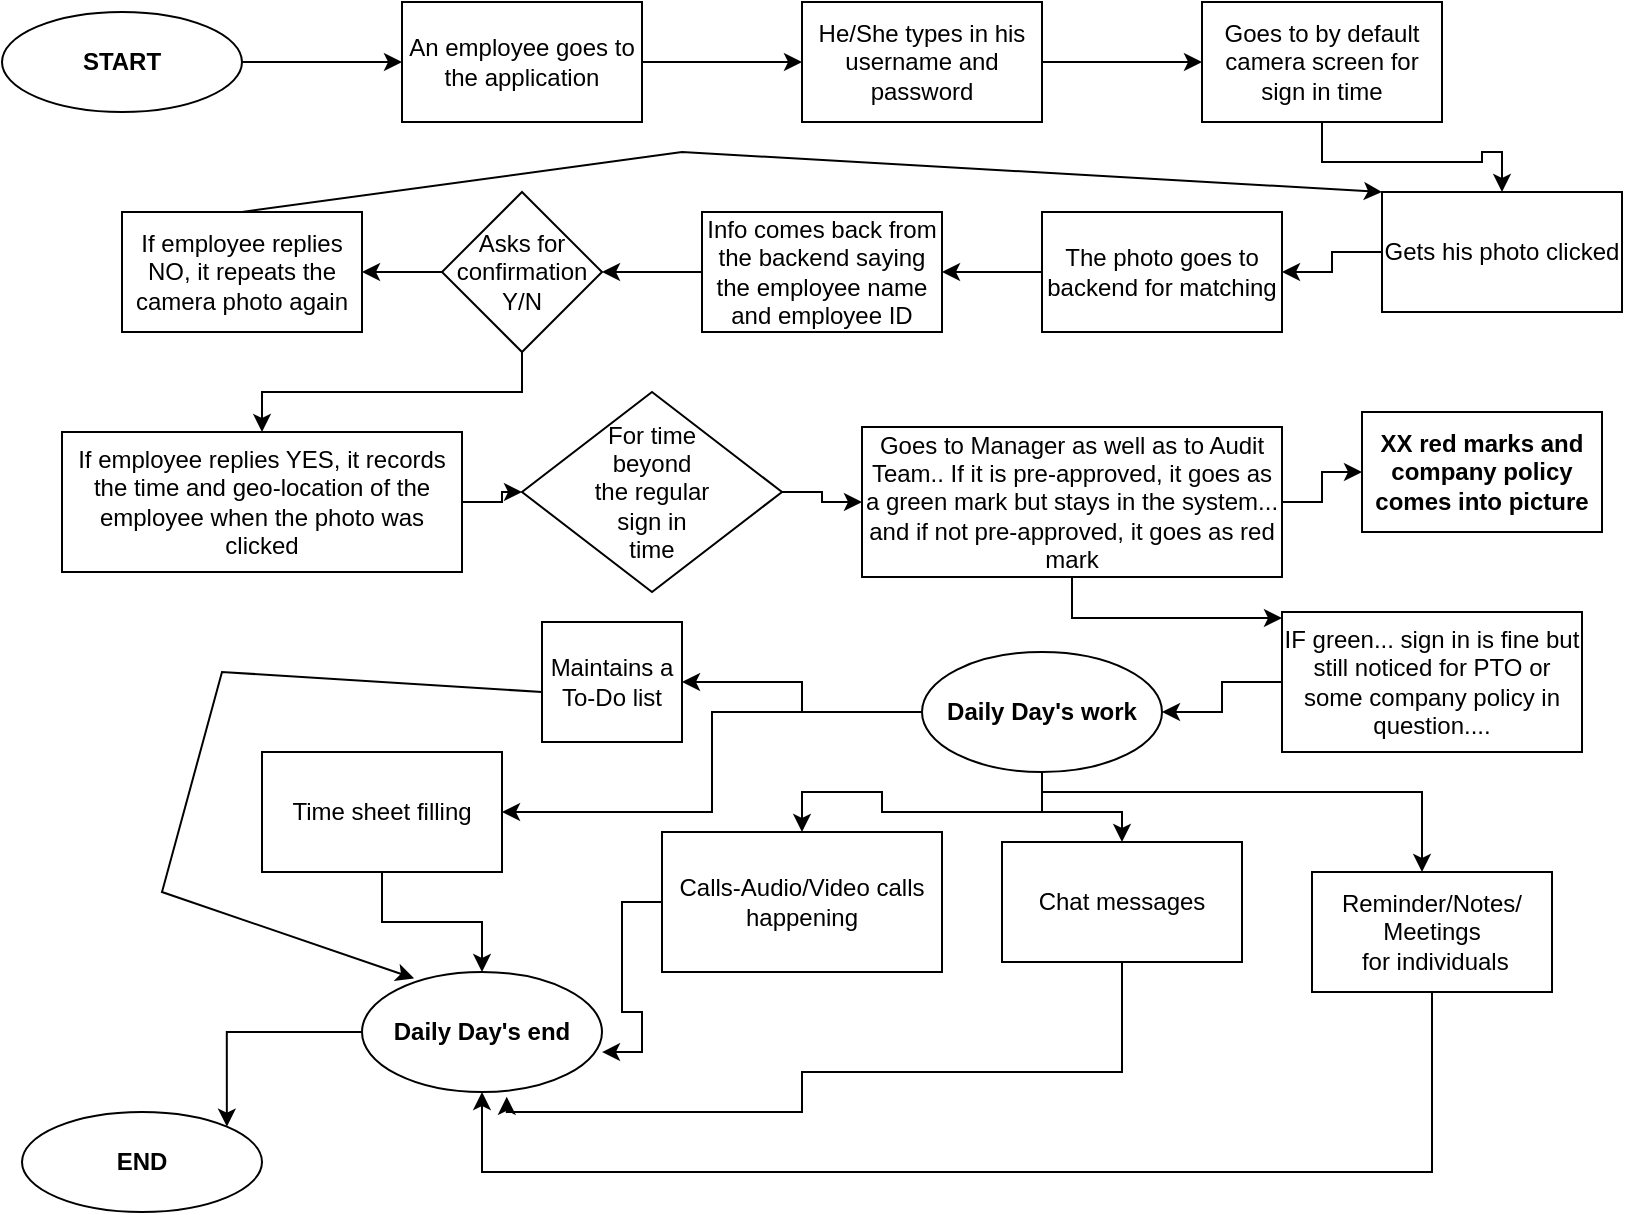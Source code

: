 <mxfile version="19.0.3" type="device"><diagram id="_dhhkv1GcvGZZQxLDLkZ" name="Page-1"><mxGraphModel dx="1038" dy="649" grid="1" gridSize="10" guides="1" tooltips="1" connect="1" arrows="1" fold="1" page="1" pageScale="1" pageWidth="850" pageHeight="1100" math="0" shadow="0"><root><mxCell id="0"/><mxCell id="1" parent="0"/><mxCell id="MOOGzVoulHpxCuNBI037-4" value="" style="edgeStyle=orthogonalEdgeStyle;rounded=0;orthogonalLoop=1;jettySize=auto;html=1;" edge="1" parent="1" source="MOOGzVoulHpxCuNBI037-1" target="MOOGzVoulHpxCuNBI037-3"><mxGeometry relative="1" as="geometry"/></mxCell><mxCell id="MOOGzVoulHpxCuNBI037-1" value="&lt;b&gt;START&lt;/b&gt;" style="ellipse;whiteSpace=wrap;html=1;" vertex="1" parent="1"><mxGeometry x="20" y="20" width="120" height="50" as="geometry"/></mxCell><mxCell id="MOOGzVoulHpxCuNBI037-2" value="&lt;b&gt;END&lt;/b&gt;" style="ellipse;whiteSpace=wrap;html=1;" vertex="1" parent="1"><mxGeometry x="30" y="570" width="120" height="50" as="geometry"/></mxCell><mxCell id="MOOGzVoulHpxCuNBI037-6" value="" style="edgeStyle=orthogonalEdgeStyle;rounded=0;orthogonalLoop=1;jettySize=auto;html=1;" edge="1" parent="1" source="MOOGzVoulHpxCuNBI037-3" target="MOOGzVoulHpxCuNBI037-5"><mxGeometry relative="1" as="geometry"/></mxCell><mxCell id="MOOGzVoulHpxCuNBI037-3" value="An employee goes to the application" style="whiteSpace=wrap;html=1;" vertex="1" parent="1"><mxGeometry x="220" y="15" width="120" height="60" as="geometry"/></mxCell><mxCell id="MOOGzVoulHpxCuNBI037-8" value="" style="edgeStyle=orthogonalEdgeStyle;rounded=0;orthogonalLoop=1;jettySize=auto;html=1;" edge="1" parent="1" source="MOOGzVoulHpxCuNBI037-5" target="MOOGzVoulHpxCuNBI037-7"><mxGeometry relative="1" as="geometry"/></mxCell><mxCell id="MOOGzVoulHpxCuNBI037-5" value="He/She types in his username and password" style="whiteSpace=wrap;html=1;" vertex="1" parent="1"><mxGeometry x="420" y="15" width="120" height="60" as="geometry"/></mxCell><mxCell id="MOOGzVoulHpxCuNBI037-10" value="" style="edgeStyle=orthogonalEdgeStyle;rounded=0;orthogonalLoop=1;jettySize=auto;html=1;" edge="1" parent="1" source="MOOGzVoulHpxCuNBI037-7" target="MOOGzVoulHpxCuNBI037-9"><mxGeometry relative="1" as="geometry"/></mxCell><mxCell id="MOOGzVoulHpxCuNBI037-7" value="Goes to by default camera screen for sign in time" style="whiteSpace=wrap;html=1;" vertex="1" parent="1"><mxGeometry x="620" y="15" width="120" height="60" as="geometry"/></mxCell><mxCell id="MOOGzVoulHpxCuNBI037-12" value="" style="edgeStyle=orthogonalEdgeStyle;rounded=0;orthogonalLoop=1;jettySize=auto;html=1;" edge="1" parent="1" source="MOOGzVoulHpxCuNBI037-9" target="MOOGzVoulHpxCuNBI037-11"><mxGeometry relative="1" as="geometry"/></mxCell><mxCell id="MOOGzVoulHpxCuNBI037-9" value="Gets his photo clicked" style="whiteSpace=wrap;html=1;" vertex="1" parent="1"><mxGeometry x="710" y="110" width="120" height="60" as="geometry"/></mxCell><mxCell id="MOOGzVoulHpxCuNBI037-14" value="" style="edgeStyle=orthogonalEdgeStyle;rounded=0;orthogonalLoop=1;jettySize=auto;html=1;" edge="1" parent="1" source="MOOGzVoulHpxCuNBI037-11" target="MOOGzVoulHpxCuNBI037-13"><mxGeometry relative="1" as="geometry"/></mxCell><mxCell id="MOOGzVoulHpxCuNBI037-11" value="The photo goes to backend for matching" style="whiteSpace=wrap;html=1;" vertex="1" parent="1"><mxGeometry x="540" y="120" width="120" height="60" as="geometry"/></mxCell><mxCell id="MOOGzVoulHpxCuNBI037-18" value="" style="edgeStyle=orthogonalEdgeStyle;rounded=0;orthogonalLoop=1;jettySize=auto;html=1;" edge="1" parent="1" source="MOOGzVoulHpxCuNBI037-13" target="MOOGzVoulHpxCuNBI037-17"><mxGeometry relative="1" as="geometry"/></mxCell><mxCell id="MOOGzVoulHpxCuNBI037-13" value="Info comes back from the backend saying the employee name and employee ID" style="whiteSpace=wrap;html=1;" vertex="1" parent="1"><mxGeometry x="370" y="120" width="120" height="60" as="geometry"/></mxCell><mxCell id="MOOGzVoulHpxCuNBI037-20" value="" style="edgeStyle=orthogonalEdgeStyle;rounded=0;orthogonalLoop=1;jettySize=auto;html=1;" edge="1" parent="1" source="MOOGzVoulHpxCuNBI037-17" target="MOOGzVoulHpxCuNBI037-19"><mxGeometry relative="1" as="geometry"/></mxCell><mxCell id="MOOGzVoulHpxCuNBI037-23" value="" style="edgeStyle=orthogonalEdgeStyle;rounded=0;orthogonalLoop=1;jettySize=auto;html=1;" edge="1" parent="1" source="MOOGzVoulHpxCuNBI037-17" target="MOOGzVoulHpxCuNBI037-22"><mxGeometry relative="1" as="geometry"/></mxCell><mxCell id="MOOGzVoulHpxCuNBI037-17" value="Asks for confirmation&lt;br&gt;Y/N" style="rhombus;whiteSpace=wrap;html=1;" vertex="1" parent="1"><mxGeometry x="240" y="110" width="80" height="80" as="geometry"/></mxCell><mxCell id="MOOGzVoulHpxCuNBI037-19" value="If employee replies NO, it repeats the camera photo again" style="whiteSpace=wrap;html=1;" vertex="1" parent="1"><mxGeometry x="80" y="120" width="120" height="60" as="geometry"/></mxCell><mxCell id="MOOGzVoulHpxCuNBI037-21" value="" style="endArrow=classic;html=1;rounded=0;entryX=0;entryY=0;entryDx=0;entryDy=0;" edge="1" parent="1" target="MOOGzVoulHpxCuNBI037-9"><mxGeometry width="50" height="50" relative="1" as="geometry"><mxPoint x="140" y="120" as="sourcePoint"/><mxPoint x="190" y="70" as="targetPoint"/><Array as="points"><mxPoint x="360" y="90"/></Array></mxGeometry></mxCell><mxCell id="MOOGzVoulHpxCuNBI037-25" value="" style="edgeStyle=orthogonalEdgeStyle;rounded=0;orthogonalLoop=1;jettySize=auto;html=1;" edge="1" parent="1" source="MOOGzVoulHpxCuNBI037-22" target="MOOGzVoulHpxCuNBI037-24"><mxGeometry relative="1" as="geometry"/></mxCell><mxCell id="MOOGzVoulHpxCuNBI037-22" value="If employee replies YES, it records the time and geo-location of the employee when the photo was clicked" style="whiteSpace=wrap;html=1;" vertex="1" parent="1"><mxGeometry x="50" y="230" width="200" height="70" as="geometry"/></mxCell><mxCell id="MOOGzVoulHpxCuNBI037-27" value="" style="edgeStyle=orthogonalEdgeStyle;rounded=0;orthogonalLoop=1;jettySize=auto;html=1;" edge="1" parent="1" source="MOOGzVoulHpxCuNBI037-24" target="MOOGzVoulHpxCuNBI037-26"><mxGeometry relative="1" as="geometry"/></mxCell><mxCell id="MOOGzVoulHpxCuNBI037-24" value="For time &lt;br&gt;beyond &lt;br&gt;the regular &lt;br&gt;sign in &lt;br&gt;time" style="rhombus;whiteSpace=wrap;html=1;" vertex="1" parent="1"><mxGeometry x="280" y="210" width="130" height="100" as="geometry"/></mxCell><mxCell id="MOOGzVoulHpxCuNBI037-29" value="" style="edgeStyle=orthogonalEdgeStyle;rounded=0;orthogonalLoop=1;jettySize=auto;html=1;" edge="1" parent="1" source="MOOGzVoulHpxCuNBI037-26" target="MOOGzVoulHpxCuNBI037-28"><mxGeometry relative="1" as="geometry"/></mxCell><mxCell id="MOOGzVoulHpxCuNBI037-31" value="" style="edgeStyle=orthogonalEdgeStyle;rounded=0;orthogonalLoop=1;jettySize=auto;html=1;" edge="1" parent="1" source="MOOGzVoulHpxCuNBI037-26" target="MOOGzVoulHpxCuNBI037-30"><mxGeometry relative="1" as="geometry"><Array as="points"><mxPoint x="555" y="323"/></Array></mxGeometry></mxCell><mxCell id="MOOGzVoulHpxCuNBI037-26" value="Goes to Manager as well as to Audit Team.. If it is pre-approved, it goes as a green mark but stays in the system... and if not pre-approved, it goes as red mark" style="whiteSpace=wrap;html=1;" vertex="1" parent="1"><mxGeometry x="450" y="227.5" width="210" height="75" as="geometry"/></mxCell><mxCell id="MOOGzVoulHpxCuNBI037-28" value="&lt;b&gt;XX red marks and company policy comes into picture&lt;/b&gt;" style="whiteSpace=wrap;html=1;" vertex="1" parent="1"><mxGeometry x="700" y="220" width="120" height="60" as="geometry"/></mxCell><mxCell id="MOOGzVoulHpxCuNBI037-33" value="" style="edgeStyle=orthogonalEdgeStyle;rounded=0;orthogonalLoop=1;jettySize=auto;html=1;" edge="1" parent="1" source="MOOGzVoulHpxCuNBI037-30" target="MOOGzVoulHpxCuNBI037-32"><mxGeometry relative="1" as="geometry"/></mxCell><mxCell id="MOOGzVoulHpxCuNBI037-30" value="IF green... sign in is fine but still noticed for PTO or some company policy in question...." style="whiteSpace=wrap;html=1;" vertex="1" parent="1"><mxGeometry x="660" y="320" width="150" height="70" as="geometry"/></mxCell><mxCell id="MOOGzVoulHpxCuNBI037-35" value="" style="edgeStyle=orthogonalEdgeStyle;rounded=0;orthogonalLoop=1;jettySize=auto;html=1;" edge="1" parent="1" source="MOOGzVoulHpxCuNBI037-32" target="MOOGzVoulHpxCuNBI037-34"><mxGeometry relative="1" as="geometry"/></mxCell><mxCell id="MOOGzVoulHpxCuNBI037-37" value="" style="edgeStyle=orthogonalEdgeStyle;rounded=0;orthogonalLoop=1;jettySize=auto;html=1;" edge="1" parent="1" source="MOOGzVoulHpxCuNBI037-32" target="MOOGzVoulHpxCuNBI037-36"><mxGeometry relative="1" as="geometry"/></mxCell><mxCell id="MOOGzVoulHpxCuNBI037-39" value="" style="edgeStyle=orthogonalEdgeStyle;rounded=0;orthogonalLoop=1;jettySize=auto;html=1;" edge="1" parent="1" source="MOOGzVoulHpxCuNBI037-32" target="MOOGzVoulHpxCuNBI037-38"><mxGeometry relative="1" as="geometry"/></mxCell><mxCell id="MOOGzVoulHpxCuNBI037-41" value="" style="edgeStyle=orthogonalEdgeStyle;rounded=0;orthogonalLoop=1;jettySize=auto;html=1;" edge="1" parent="1" source="MOOGzVoulHpxCuNBI037-32" target="MOOGzVoulHpxCuNBI037-40"><mxGeometry relative="1" as="geometry"/></mxCell><mxCell id="MOOGzVoulHpxCuNBI037-49" style="edgeStyle=orthogonalEdgeStyle;rounded=0;orthogonalLoop=1;jettySize=auto;html=1;" edge="1" parent="1" source="MOOGzVoulHpxCuNBI037-32"><mxGeometry relative="1" as="geometry"><mxPoint x="730" y="450" as="targetPoint"/><Array as="points"><mxPoint x="540" y="410"/><mxPoint x="730" y="410"/></Array></mxGeometry></mxCell><mxCell id="MOOGzVoulHpxCuNBI037-32" value="&lt;b&gt;Daily Day's work&lt;/b&gt;" style="ellipse;whiteSpace=wrap;html=1;" vertex="1" parent="1"><mxGeometry x="480" y="340" width="120" height="60" as="geometry"/></mxCell><mxCell id="MOOGzVoulHpxCuNBI037-34" value="Maintains a &lt;br&gt;To-Do list" style="whiteSpace=wrap;html=1;" vertex="1" parent="1"><mxGeometry x="290" y="325" width="70" height="60" as="geometry"/></mxCell><mxCell id="MOOGzVoulHpxCuNBI037-46" style="edgeStyle=orthogonalEdgeStyle;rounded=0;orthogonalLoop=1;jettySize=auto;html=1;entryX=1;entryY=0.667;entryDx=0;entryDy=0;entryPerimeter=0;" edge="1" parent="1" source="MOOGzVoulHpxCuNBI037-36" target="MOOGzVoulHpxCuNBI037-42"><mxGeometry relative="1" as="geometry"/></mxCell><mxCell id="MOOGzVoulHpxCuNBI037-36" value="Calls-Audio/Video calls happening" style="whiteSpace=wrap;html=1;" vertex="1" parent="1"><mxGeometry x="350" y="430" width="140" height="70" as="geometry"/></mxCell><mxCell id="MOOGzVoulHpxCuNBI037-47" style="edgeStyle=orthogonalEdgeStyle;rounded=0;orthogonalLoop=1;jettySize=auto;html=1;exitX=0.5;exitY=1;exitDx=0;exitDy=0;entryX=0.603;entryY=1.04;entryDx=0;entryDy=0;entryPerimeter=0;" edge="1" parent="1" source="MOOGzVoulHpxCuNBI037-38" target="MOOGzVoulHpxCuNBI037-42"><mxGeometry relative="1" as="geometry"><Array as="points"><mxPoint x="580" y="550"/><mxPoint x="420" y="550"/><mxPoint x="420" y="570"/><mxPoint x="272" y="570"/></Array></mxGeometry></mxCell><mxCell id="MOOGzVoulHpxCuNBI037-38" value="Chat messages" style="whiteSpace=wrap;html=1;" vertex="1" parent="1"><mxGeometry x="520" y="435" width="120" height="60" as="geometry"/></mxCell><mxCell id="MOOGzVoulHpxCuNBI037-43" value="" style="edgeStyle=orthogonalEdgeStyle;rounded=0;orthogonalLoop=1;jettySize=auto;html=1;" edge="1" parent="1" source="MOOGzVoulHpxCuNBI037-40" target="MOOGzVoulHpxCuNBI037-42"><mxGeometry relative="1" as="geometry"/></mxCell><mxCell id="MOOGzVoulHpxCuNBI037-40" value="Time sheet filling" style="whiteSpace=wrap;html=1;" vertex="1" parent="1"><mxGeometry x="150" y="390" width="120" height="60" as="geometry"/></mxCell><mxCell id="MOOGzVoulHpxCuNBI037-48" style="edgeStyle=orthogonalEdgeStyle;rounded=0;orthogonalLoop=1;jettySize=auto;html=1;entryX=1;entryY=0;entryDx=0;entryDy=0;" edge="1" parent="1" source="MOOGzVoulHpxCuNBI037-42" target="MOOGzVoulHpxCuNBI037-2"><mxGeometry relative="1" as="geometry"/></mxCell><mxCell id="MOOGzVoulHpxCuNBI037-42" value="&lt;b&gt;Daily Day's end&lt;/b&gt;" style="ellipse;whiteSpace=wrap;html=1;" vertex="1" parent="1"><mxGeometry x="200" y="500" width="120" height="60" as="geometry"/></mxCell><mxCell id="MOOGzVoulHpxCuNBI037-44" value="" style="endArrow=classic;html=1;rounded=0;entryX=0.217;entryY=0.053;entryDx=0;entryDy=0;entryPerimeter=0;" edge="1" parent="1" target="MOOGzVoulHpxCuNBI037-42"><mxGeometry width="50" height="50" relative="1" as="geometry"><mxPoint x="290" y="360" as="sourcePoint"/><mxPoint x="340" y="310" as="targetPoint"/><Array as="points"><mxPoint x="130" y="350"/><mxPoint x="100" y="460"/></Array></mxGeometry></mxCell><mxCell id="MOOGzVoulHpxCuNBI037-51" style="edgeStyle=orthogonalEdgeStyle;rounded=0;orthogonalLoop=1;jettySize=auto;html=1;" edge="1" parent="1" source="MOOGzVoulHpxCuNBI037-50" target="MOOGzVoulHpxCuNBI037-42"><mxGeometry relative="1" as="geometry"><Array as="points"><mxPoint x="735" y="600"/><mxPoint x="260" y="600"/></Array></mxGeometry></mxCell><mxCell id="MOOGzVoulHpxCuNBI037-50" value="Reminder/Notes/&lt;br&gt;Meetings&lt;br&gt;&amp;nbsp;for individuals" style="whiteSpace=wrap;html=1;" vertex="1" parent="1"><mxGeometry x="675" y="450" width="120" height="60" as="geometry"/></mxCell></root></mxGraphModel></diagram></mxfile>